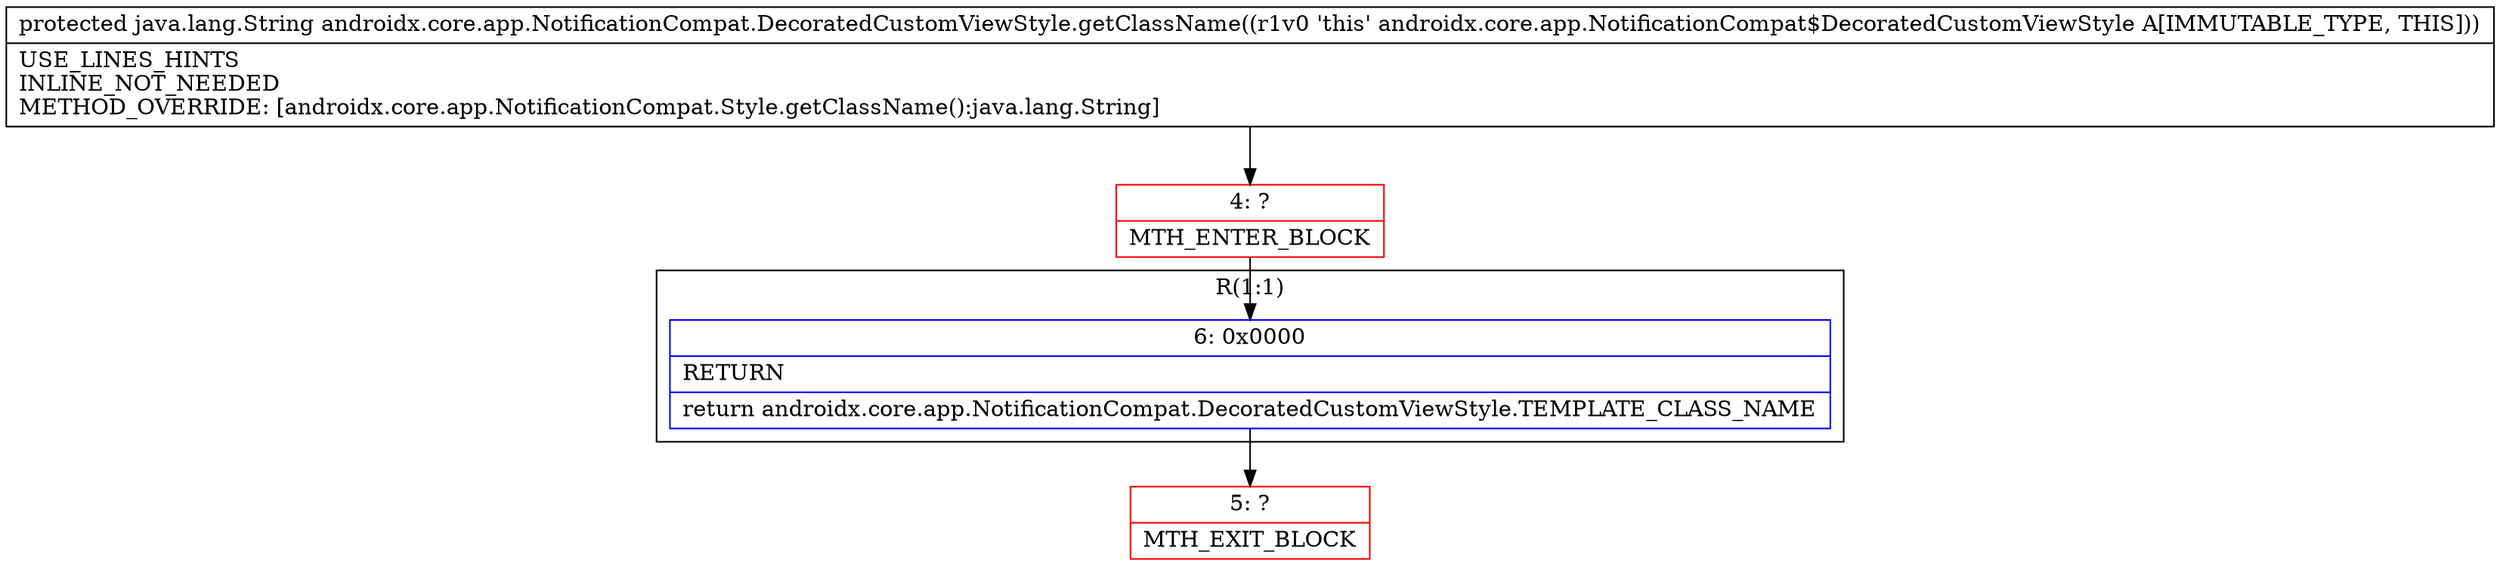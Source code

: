 digraph "CFG forandroidx.core.app.NotificationCompat.DecoratedCustomViewStyle.getClassName()Ljava\/lang\/String;" {
subgraph cluster_Region_446033812 {
label = "R(1:1)";
node [shape=record,color=blue];
Node_6 [shape=record,label="{6\:\ 0x0000|RETURN\l|return androidx.core.app.NotificationCompat.DecoratedCustomViewStyle.TEMPLATE_CLASS_NAME\l}"];
}
Node_4 [shape=record,color=red,label="{4\:\ ?|MTH_ENTER_BLOCK\l}"];
Node_5 [shape=record,color=red,label="{5\:\ ?|MTH_EXIT_BLOCK\l}"];
MethodNode[shape=record,label="{protected java.lang.String androidx.core.app.NotificationCompat.DecoratedCustomViewStyle.getClassName((r1v0 'this' androidx.core.app.NotificationCompat$DecoratedCustomViewStyle A[IMMUTABLE_TYPE, THIS]))  | USE_LINES_HINTS\lINLINE_NOT_NEEDED\lMETHOD_OVERRIDE: [androidx.core.app.NotificationCompat.Style.getClassName():java.lang.String]\l}"];
MethodNode -> Node_4;Node_6 -> Node_5;
Node_4 -> Node_6;
}


